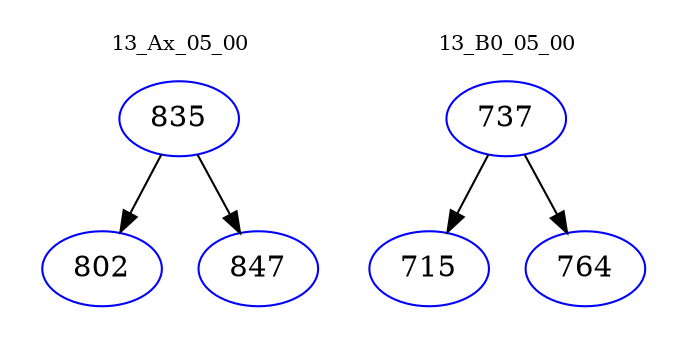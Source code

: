 digraph{
subgraph cluster_0 {
color = white
label = "13_Ax_05_00";
fontsize=10;
T0_835 [label="835", color="blue"]
T0_835 -> T0_802 [color="black"]
T0_802 [label="802", color="blue"]
T0_835 -> T0_847 [color="black"]
T0_847 [label="847", color="blue"]
}
subgraph cluster_1 {
color = white
label = "13_B0_05_00";
fontsize=10;
T1_737 [label="737", color="blue"]
T1_737 -> T1_715 [color="black"]
T1_715 [label="715", color="blue"]
T1_737 -> T1_764 [color="black"]
T1_764 [label="764", color="blue"]
}
}
